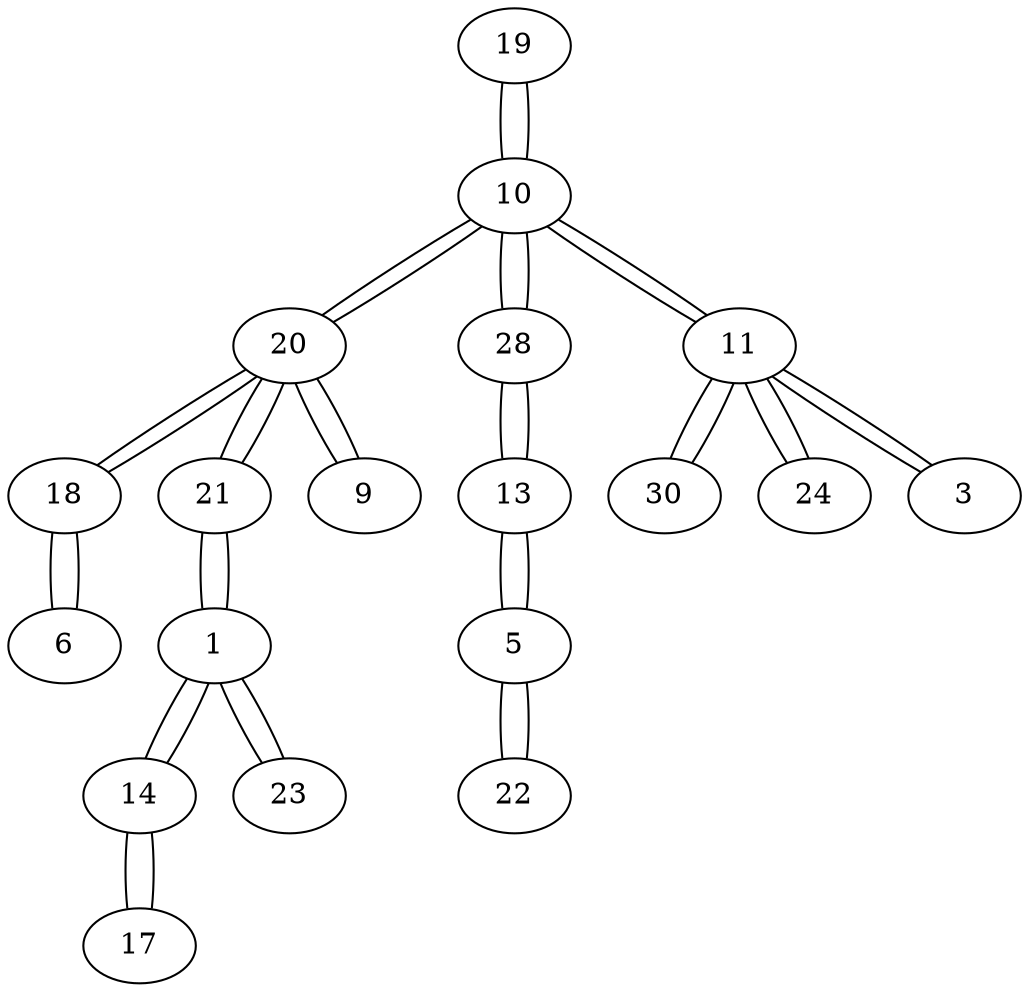 graph sample {
19 -- 10;
10 -- 19;
10 -- 20;
20 -- 10;
10 -- 28;
28 -- 10;
10 -- 11;
11 -- 10;
20 -- 18;
18 -- 20;
20 -- 21;
21 -- 20;
20 -- 9;
9 -- 20;
28 -- 13;
13 -- 28;
11 -- 30;
30 -- 11;
11 -- 24;
24 -- 11;
11 -- 3;
3 -- 11;
18 -- 6;
6 -- 18;
21 -- 1;
1 -- 21;
13 -- 5;
5 -- 13;
1 -- 14;
14 -- 1;
1 -- 23;
23 -- 1;
5 -- 22;
22 -- 5;
14 -- 17;
17 -- 14;
}